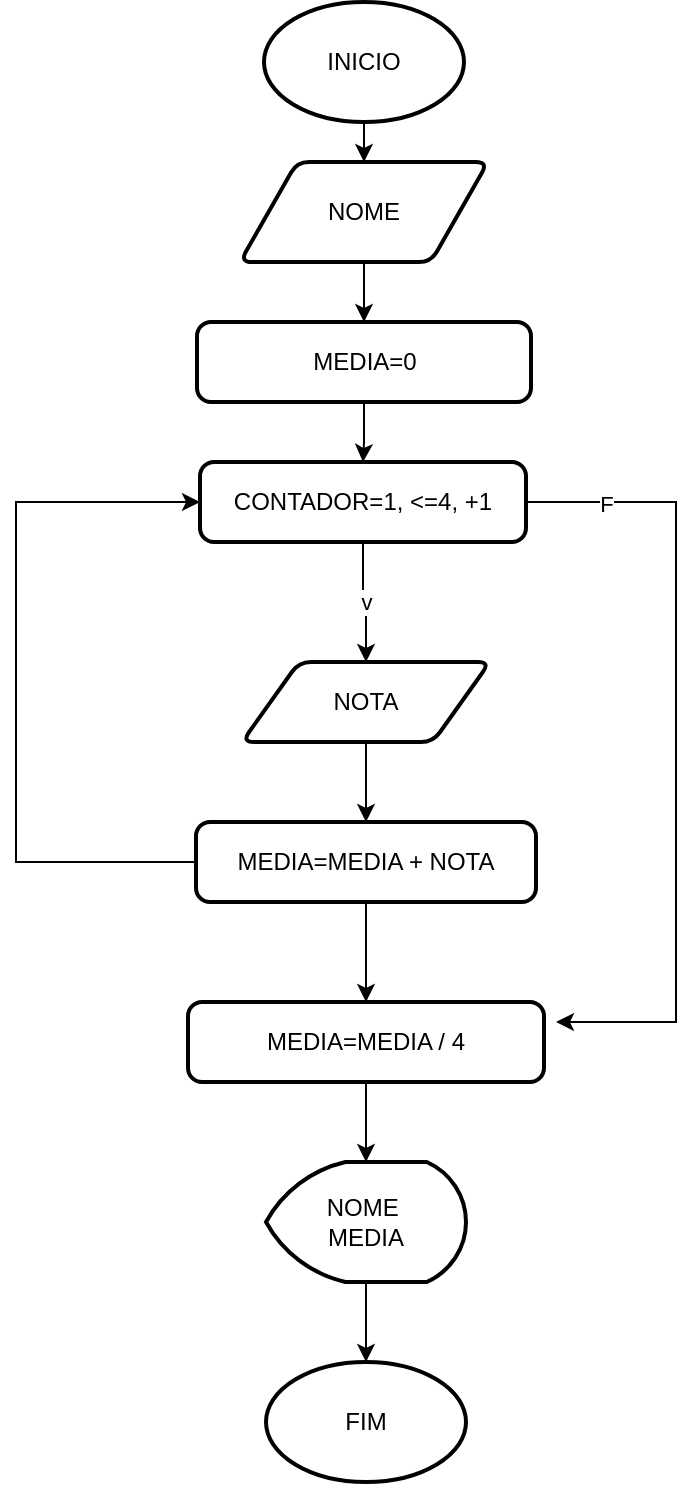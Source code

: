 <mxfile version="25.0.3">
  <diagram name="Page-1" id="3FDGtM6gTKQ8TaJbCZOP">
    <mxGraphModel dx="1050" dy="557" grid="1" gridSize="10" guides="1" tooltips="1" connect="1" arrows="1" fold="1" page="1" pageScale="1" pageWidth="827" pageHeight="1169" math="0" shadow="0">
      <root>
        <mxCell id="0" />
        <mxCell id="1" parent="0" />
        <mxCell id="gq9e8hRhuc8NeLjzWK2m-5" value="" style="edgeStyle=orthogonalEdgeStyle;rounded=0;orthogonalLoop=1;jettySize=auto;html=1;" edge="1" parent="1" source="gq9e8hRhuc8NeLjzWK2m-1" target="gq9e8hRhuc8NeLjzWK2m-4">
          <mxGeometry relative="1" as="geometry" />
        </mxCell>
        <mxCell id="gq9e8hRhuc8NeLjzWK2m-1" value="INICIO" style="strokeWidth=2;html=1;shape=mxgraph.flowchart.start_1;whiteSpace=wrap;" vertex="1" parent="1">
          <mxGeometry x="364" y="30" width="100" height="60" as="geometry" />
        </mxCell>
        <mxCell id="gq9e8hRhuc8NeLjzWK2m-2" value="FIM" style="strokeWidth=2;html=1;shape=mxgraph.flowchart.start_1;whiteSpace=wrap;" vertex="1" parent="1">
          <mxGeometry x="365" y="710" width="100" height="60" as="geometry" />
        </mxCell>
        <mxCell id="gq9e8hRhuc8NeLjzWK2m-11" value="" style="edgeStyle=orthogonalEdgeStyle;rounded=0;orthogonalLoop=1;jettySize=auto;html=1;" edge="1" parent="1" source="gq9e8hRhuc8NeLjzWK2m-4" target="gq9e8hRhuc8NeLjzWK2m-10">
          <mxGeometry relative="1" as="geometry" />
        </mxCell>
        <mxCell id="gq9e8hRhuc8NeLjzWK2m-4" value="NOME" style="shape=parallelogram;html=1;strokeWidth=2;perimeter=parallelogramPerimeter;whiteSpace=wrap;rounded=1;arcSize=12;size=0.23;" vertex="1" parent="1">
          <mxGeometry x="352" y="110" width="124" height="50" as="geometry" />
        </mxCell>
        <mxCell id="gq9e8hRhuc8NeLjzWK2m-28" value="" style="edgeStyle=orthogonalEdgeStyle;rounded=0;orthogonalLoop=1;jettySize=auto;html=1;" edge="1" parent="1" source="gq9e8hRhuc8NeLjzWK2m-6" target="gq9e8hRhuc8NeLjzWK2m-9">
          <mxGeometry relative="1" as="geometry" />
        </mxCell>
        <mxCell id="gq9e8hRhuc8NeLjzWK2m-6" value="NOTA" style="shape=parallelogram;html=1;strokeWidth=2;perimeter=parallelogramPerimeter;whiteSpace=wrap;rounded=1;arcSize=12;size=0.23;" vertex="1" parent="1">
          <mxGeometry x="353" y="360" width="124" height="40" as="geometry" />
        </mxCell>
        <mxCell id="gq9e8hRhuc8NeLjzWK2m-16" value="v" style="edgeStyle=orthogonalEdgeStyle;rounded=0;orthogonalLoop=1;jettySize=auto;html=1;exitX=0.5;exitY=1;exitDx=0;exitDy=0;entryX=0.5;entryY=0;entryDx=0;entryDy=0;" edge="1" parent="1" source="gq9e8hRhuc8NeLjzWK2m-7" target="gq9e8hRhuc8NeLjzWK2m-6">
          <mxGeometry relative="1" as="geometry" />
        </mxCell>
        <mxCell id="gq9e8hRhuc8NeLjzWK2m-24" style="edgeStyle=orthogonalEdgeStyle;rounded=0;orthogonalLoop=1;jettySize=auto;html=1;" edge="1" parent="1" source="gq9e8hRhuc8NeLjzWK2m-7">
          <mxGeometry relative="1" as="geometry">
            <mxPoint x="510" y="540" as="targetPoint" />
            <Array as="points">
              <mxPoint x="570" y="280" />
              <mxPoint x="570" y="540" />
            </Array>
          </mxGeometry>
        </mxCell>
        <mxCell id="gq9e8hRhuc8NeLjzWK2m-25" value="F" style="edgeLabel;html=1;align=center;verticalAlign=middle;resizable=0;points=[];" vertex="1" connectable="0" parent="gq9e8hRhuc8NeLjzWK2m-24">
          <mxGeometry x="-0.798" y="-1" relative="1" as="geometry">
            <mxPoint as="offset" />
          </mxGeometry>
        </mxCell>
        <mxCell id="gq9e8hRhuc8NeLjzWK2m-7" value="CONTADOR=1, &amp;lt;=4, +1" style="rounded=1;whiteSpace=wrap;html=1;absoluteArcSize=1;arcSize=14;strokeWidth=2;" vertex="1" parent="1">
          <mxGeometry x="332" y="260" width="163" height="40" as="geometry" />
        </mxCell>
        <mxCell id="gq9e8hRhuc8NeLjzWK2m-15" style="edgeStyle=orthogonalEdgeStyle;rounded=0;orthogonalLoop=1;jettySize=auto;html=1;entryX=0;entryY=0.5;entryDx=0;entryDy=0;" edge="1" parent="1" source="gq9e8hRhuc8NeLjzWK2m-9" target="gq9e8hRhuc8NeLjzWK2m-7">
          <mxGeometry relative="1" as="geometry">
            <Array as="points">
              <mxPoint x="240" y="460" />
              <mxPoint x="240" y="280" />
            </Array>
          </mxGeometry>
        </mxCell>
        <mxCell id="gq9e8hRhuc8NeLjzWK2m-32" value="" style="edgeStyle=orthogonalEdgeStyle;rounded=0;orthogonalLoop=1;jettySize=auto;html=1;" edge="1" parent="1" source="gq9e8hRhuc8NeLjzWK2m-9" target="gq9e8hRhuc8NeLjzWK2m-21">
          <mxGeometry relative="1" as="geometry" />
        </mxCell>
        <mxCell id="gq9e8hRhuc8NeLjzWK2m-9" value="MEDIA=MEDIA + NOTA" style="rounded=1;whiteSpace=wrap;html=1;absoluteArcSize=1;arcSize=14;strokeWidth=2;" vertex="1" parent="1">
          <mxGeometry x="330" y="440" width="170" height="40" as="geometry" />
        </mxCell>
        <mxCell id="gq9e8hRhuc8NeLjzWK2m-13" value="" style="edgeStyle=orthogonalEdgeStyle;rounded=0;orthogonalLoop=1;jettySize=auto;html=1;" edge="1" parent="1" source="gq9e8hRhuc8NeLjzWK2m-10" target="gq9e8hRhuc8NeLjzWK2m-7">
          <mxGeometry relative="1" as="geometry" />
        </mxCell>
        <mxCell id="gq9e8hRhuc8NeLjzWK2m-10" value="MEDIA=0" style="rounded=1;whiteSpace=wrap;html=1;absoluteArcSize=1;arcSize=14;strokeWidth=2;" vertex="1" parent="1">
          <mxGeometry x="330.5" y="190" width="167" height="40" as="geometry" />
        </mxCell>
        <mxCell id="gq9e8hRhuc8NeLjzWK2m-34" value="" style="edgeStyle=orthogonalEdgeStyle;rounded=0;orthogonalLoop=1;jettySize=auto;html=1;" edge="1" parent="1" source="gq9e8hRhuc8NeLjzWK2m-20" target="gq9e8hRhuc8NeLjzWK2m-2">
          <mxGeometry relative="1" as="geometry" />
        </mxCell>
        <mxCell id="gq9e8hRhuc8NeLjzWK2m-20" value="NOME&amp;nbsp;&lt;br&gt;MEDIA" style="strokeWidth=2;html=1;shape=mxgraph.flowchart.display;whiteSpace=wrap;" vertex="1" parent="1">
          <mxGeometry x="365" y="610" width="100" height="60" as="geometry" />
        </mxCell>
        <mxCell id="gq9e8hRhuc8NeLjzWK2m-33" value="" style="edgeStyle=orthogonalEdgeStyle;rounded=0;orthogonalLoop=1;jettySize=auto;html=1;" edge="1" parent="1" source="gq9e8hRhuc8NeLjzWK2m-21" target="gq9e8hRhuc8NeLjzWK2m-20">
          <mxGeometry relative="1" as="geometry" />
        </mxCell>
        <mxCell id="gq9e8hRhuc8NeLjzWK2m-21" value="MEDIA=MEDIA / 4" style="rounded=1;whiteSpace=wrap;html=1;absoluteArcSize=1;arcSize=14;strokeWidth=2;" vertex="1" parent="1">
          <mxGeometry x="326" y="530" width="178" height="40" as="geometry" />
        </mxCell>
      </root>
    </mxGraphModel>
  </diagram>
</mxfile>
